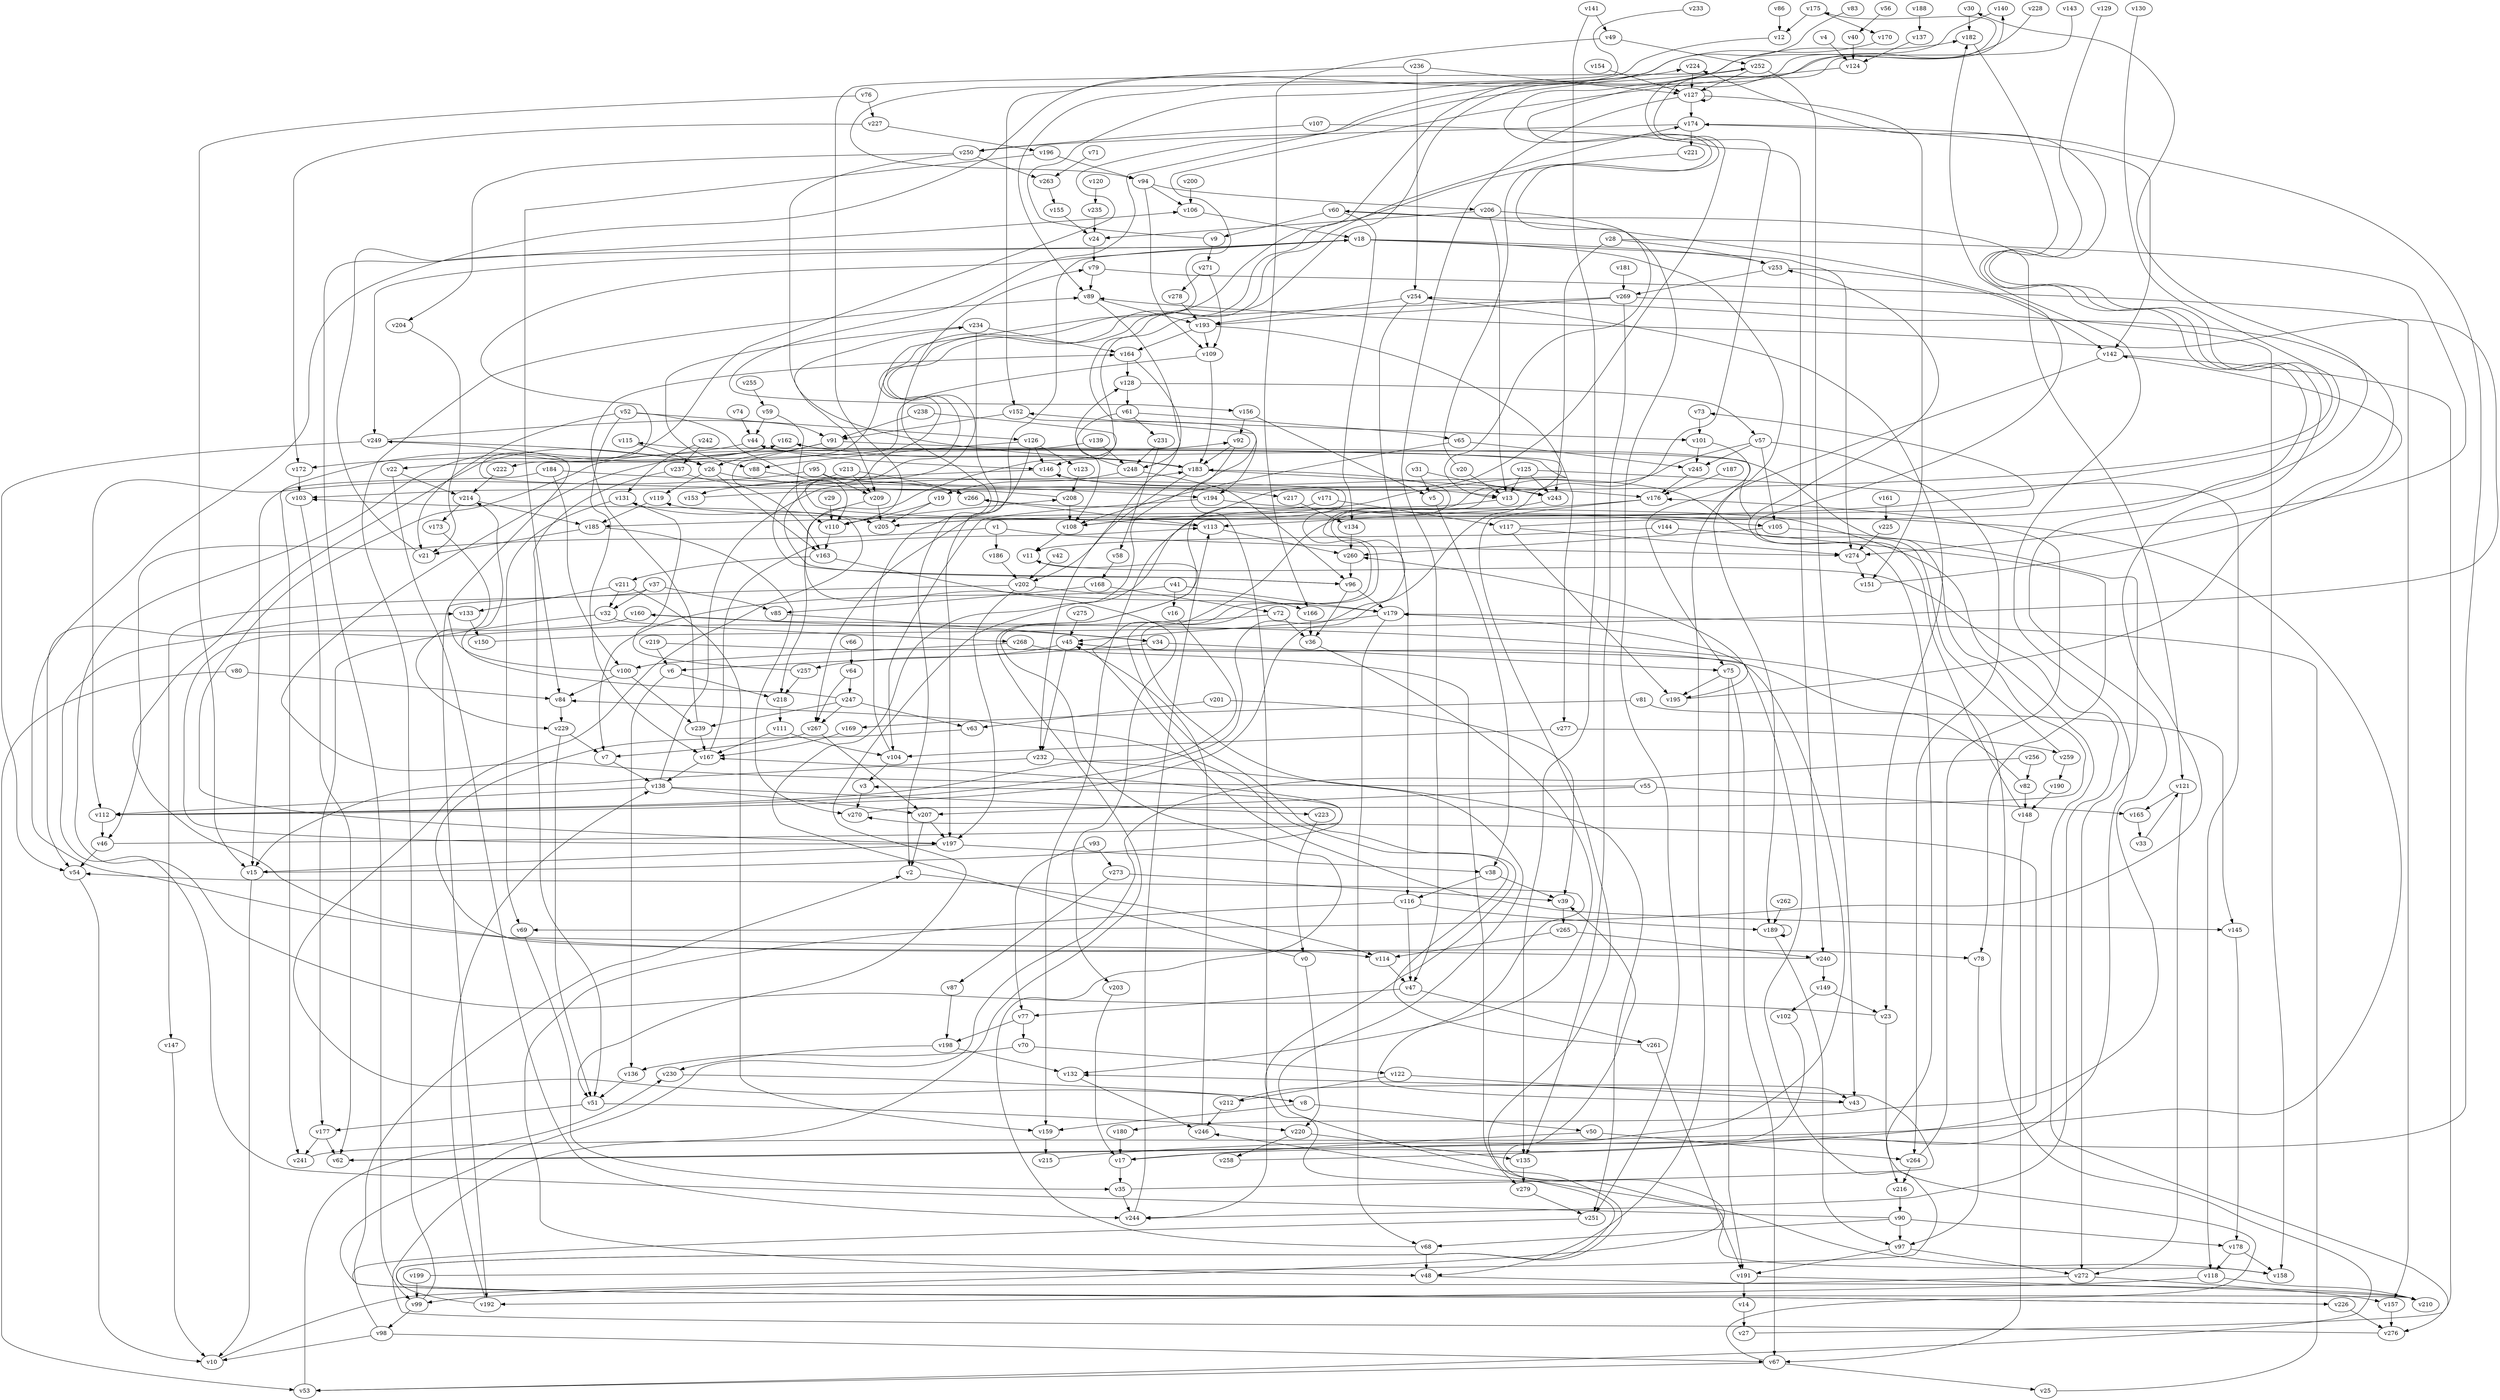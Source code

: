 // Benchmark game 420 - 280 vertices
// time_bound: 137
// targets: v26
digraph G {
    v0 [name="v0", player=0];
    v1 [name="v1", player=0];
    v2 [name="v2", player=1];
    v3 [name="v3", player=0];
    v4 [name="v4", player=1];
    v5 [name="v5", player=1];
    v6 [name="v6", player=0];
    v7 [name="v7", player=1];
    v8 [name="v8", player=1];
    v9 [name="v9", player=0];
    v10 [name="v10", player=0];
    v11 [name="v11", player=0];
    v12 [name="v12", player=0];
    v13 [name="v13", player=0];
    v14 [name="v14", player=0];
    v15 [name="v15", player=1];
    v16 [name="v16", player=1];
    v17 [name="v17", player=1];
    v18 [name="v18", player=1];
    v19 [name="v19", player=1];
    v20 [name="v20", player=0];
    v21 [name="v21", player=1];
    v22 [name="v22", player=1];
    v23 [name="v23", player=0];
    v24 [name="v24", player=0];
    v25 [name="v25", player=1];
    v26 [name="v26", player=1, target=1];
    v27 [name="v27", player=0];
    v28 [name="v28", player=1];
    v29 [name="v29", player=0];
    v30 [name="v30", player=0];
    v31 [name="v31", player=1];
    v32 [name="v32", player=0];
    v33 [name="v33", player=0];
    v34 [name="v34", player=0];
    v35 [name="v35", player=0];
    v36 [name="v36", player=0];
    v37 [name="v37", player=1];
    v38 [name="v38", player=1];
    v39 [name="v39", player=0];
    v40 [name="v40", player=1];
    v41 [name="v41", player=1];
    v42 [name="v42", player=0];
    v43 [name="v43", player=1];
    v44 [name="v44", player=0];
    v45 [name="v45", player=1];
    v46 [name="v46", player=0];
    v47 [name="v47", player=0];
    v48 [name="v48", player=1];
    v49 [name="v49", player=1];
    v50 [name="v50", player=1];
    v51 [name="v51", player=0];
    v52 [name="v52", player=1];
    v53 [name="v53", player=0];
    v54 [name="v54", player=1];
    v55 [name="v55", player=1];
    v56 [name="v56", player=0];
    v57 [name="v57", player=1];
    v58 [name="v58", player=1];
    v59 [name="v59", player=1];
    v60 [name="v60", player=0];
    v61 [name="v61", player=0];
    v62 [name="v62", player=1];
    v63 [name="v63", player=1];
    v64 [name="v64", player=1];
    v65 [name="v65", player=1];
    v66 [name="v66", player=0];
    v67 [name="v67", player=1];
    v68 [name="v68", player=0];
    v69 [name="v69", player=0];
    v70 [name="v70", player=0];
    v71 [name="v71", player=1];
    v72 [name="v72", player=1];
    v73 [name="v73", player=0];
    v74 [name="v74", player=1];
    v75 [name="v75", player=1];
    v76 [name="v76", player=1];
    v77 [name="v77", player=0];
    v78 [name="v78", player=1];
    v79 [name="v79", player=1];
    v80 [name="v80", player=1];
    v81 [name="v81", player=1];
    v82 [name="v82", player=1];
    v83 [name="v83", player=0];
    v84 [name="v84", player=1];
    v85 [name="v85", player=1];
    v86 [name="v86", player=1];
    v87 [name="v87", player=0];
    v88 [name="v88", player=0];
    v89 [name="v89", player=1];
    v90 [name="v90", player=1];
    v91 [name="v91", player=1];
    v92 [name="v92", player=0];
    v93 [name="v93", player=1];
    v94 [name="v94", player=0];
    v95 [name="v95", player=0];
    v96 [name="v96", player=0];
    v97 [name="v97", player=0];
    v98 [name="v98", player=1];
    v99 [name="v99", player=1];
    v100 [name="v100", player=1];
    v101 [name="v101", player=0];
    v102 [name="v102", player=1];
    v103 [name="v103", player=0];
    v104 [name="v104", player=0];
    v105 [name="v105", player=0];
    v106 [name="v106", player=0];
    v107 [name="v107", player=0];
    v108 [name="v108", player=1];
    v109 [name="v109", player=1];
    v110 [name="v110", player=0];
    v111 [name="v111", player=0];
    v112 [name="v112", player=0];
    v113 [name="v113", player=0];
    v114 [name="v114", player=0];
    v115 [name="v115", player=0];
    v116 [name="v116", player=1];
    v117 [name="v117", player=1];
    v118 [name="v118", player=0];
    v119 [name="v119", player=0];
    v120 [name="v120", player=0];
    v121 [name="v121", player=1];
    v122 [name="v122", player=0];
    v123 [name="v123", player=1];
    v124 [name="v124", player=0];
    v125 [name="v125", player=0];
    v126 [name="v126", player=1];
    v127 [name="v127", player=0];
    v128 [name="v128", player=1];
    v129 [name="v129", player=1];
    v130 [name="v130", player=1];
    v131 [name="v131", player=0];
    v132 [name="v132", player=0];
    v133 [name="v133", player=1];
    v134 [name="v134", player=0];
    v135 [name="v135", player=0];
    v136 [name="v136", player=0];
    v137 [name="v137", player=1];
    v138 [name="v138", player=0];
    v139 [name="v139", player=0];
    v140 [name="v140", player=1];
    v141 [name="v141", player=1];
    v142 [name="v142", player=1];
    v143 [name="v143", player=0];
    v144 [name="v144", player=0];
    v145 [name="v145", player=0];
    v146 [name="v146", player=0];
    v147 [name="v147", player=1];
    v148 [name="v148", player=0];
    v149 [name="v149", player=0];
    v150 [name="v150", player=1];
    v151 [name="v151", player=0];
    v152 [name="v152", player=0];
    v153 [name="v153", player=0];
    v154 [name="v154", player=0];
    v155 [name="v155", player=0];
    v156 [name="v156", player=0];
    v157 [name="v157", player=0];
    v158 [name="v158", player=1];
    v159 [name="v159", player=0];
    v160 [name="v160", player=0];
    v161 [name="v161", player=0];
    v162 [name="v162", player=0];
    v163 [name="v163", player=1];
    v164 [name="v164", player=0];
    v165 [name="v165", player=0];
    v166 [name="v166", player=1];
    v167 [name="v167", player=0];
    v168 [name="v168", player=1];
    v169 [name="v169", player=1];
    v170 [name="v170", player=1];
    v171 [name="v171", player=0];
    v172 [name="v172", player=0];
    v173 [name="v173", player=1];
    v174 [name="v174", player=1];
    v175 [name="v175", player=0];
    v176 [name="v176", player=1];
    v177 [name="v177", player=0];
    v178 [name="v178", player=1];
    v179 [name="v179", player=0];
    v180 [name="v180", player=1];
    v181 [name="v181", player=0];
    v182 [name="v182", player=1];
    v183 [name="v183", player=0];
    v184 [name="v184", player=1];
    v185 [name="v185", player=1];
    v186 [name="v186", player=1];
    v187 [name="v187", player=1];
    v188 [name="v188", player=1];
    v189 [name="v189", player=0];
    v190 [name="v190", player=1];
    v191 [name="v191", player=1];
    v192 [name="v192", player=1];
    v193 [name="v193", player=0];
    v194 [name="v194", player=0];
    v195 [name="v195", player=1];
    v196 [name="v196", player=1];
    v197 [name="v197", player=0];
    v198 [name="v198", player=0];
    v199 [name="v199", player=1];
    v200 [name="v200", player=0];
    v201 [name="v201", player=0];
    v202 [name="v202", player=1];
    v203 [name="v203", player=1];
    v204 [name="v204", player=1];
    v205 [name="v205", player=1];
    v206 [name="v206", player=1];
    v207 [name="v207", player=1];
    v208 [name="v208", player=1];
    v209 [name="v209", player=0];
    v210 [name="v210", player=1];
    v211 [name="v211", player=0];
    v212 [name="v212", player=0];
    v213 [name="v213", player=0];
    v214 [name="v214", player=1];
    v215 [name="v215", player=0];
    v216 [name="v216", player=1];
    v217 [name="v217", player=1];
    v218 [name="v218", player=0];
    v219 [name="v219", player=0];
    v220 [name="v220", player=1];
    v221 [name="v221", player=1];
    v222 [name="v222", player=0];
    v223 [name="v223", player=1];
    v224 [name="v224", player=0];
    v225 [name="v225", player=0];
    v226 [name="v226", player=0];
    v227 [name="v227", player=0];
    v228 [name="v228", player=1];
    v229 [name="v229", player=1];
    v230 [name="v230", player=1];
    v231 [name="v231", player=1];
    v232 [name="v232", player=1];
    v233 [name="v233", player=1];
    v234 [name="v234", player=0];
    v235 [name="v235", player=0];
    v236 [name="v236", player=1];
    v237 [name="v237", player=0];
    v238 [name="v238", player=1];
    v239 [name="v239", player=0];
    v240 [name="v240", player=0];
    v241 [name="v241", player=1];
    v242 [name="v242", player=1];
    v243 [name="v243", player=0];
    v244 [name="v244", player=1];
    v245 [name="v245", player=1];
    v246 [name="v246", player=1];
    v247 [name="v247", player=1];
    v248 [name="v248", player=0];
    v249 [name="v249", player=1];
    v250 [name="v250", player=0];
    v251 [name="v251", player=1];
    v252 [name="v252", player=0];
    v253 [name="v253", player=1];
    v254 [name="v254", player=0];
    v255 [name="v255", player=1];
    v256 [name="v256", player=1];
    v257 [name="v257", player=0];
    v258 [name="v258", player=1];
    v259 [name="v259", player=0];
    v260 [name="v260", player=0];
    v261 [name="v261", player=1];
    v262 [name="v262", player=0];
    v263 [name="v263", player=1];
    v264 [name="v264", player=0];
    v265 [name="v265", player=0];
    v266 [name="v266", player=1];
    v267 [name="v267", player=1];
    v268 [name="v268", player=0];
    v269 [name="v269", player=1];
    v270 [name="v270", player=1];
    v271 [name="v271", player=1];
    v272 [name="v272", player=1];
    v273 [name="v273", player=0];
    v274 [name="v274", player=0];
    v275 [name="v275", player=0];
    v276 [name="v276", player=0];
    v277 [name="v277", player=0];
    v278 [name="v278", player=1];
    v279 [name="v279", player=0];

    v0 -> v152 [constraint="t mod 3 == 1"];
    v1 -> v274;
    v2 -> v114;
    v3 -> v270;
    v4 -> v124;
    v5 -> v38;
    v6 -> v218;
    v7 -> v138;
    v8 -> v103 [constraint="t < 6"];
    v9 -> v224 [constraint="t mod 2 == 0"];
    v10 -> v39 [constraint="t >= 4"];
    v11 -> v244 [constraint="t mod 2 == 1"];
    v12 -> v78 [constraint="t < 11"];
    v13 -> v51 [constraint="t mod 3 == 1"];
    v14 -> v27;
    v15 -> v3 [constraint="t >= 1"];
    v16 -> v112 [constraint="t >= 5"];
    v17 -> v182 [constraint="t mod 4 == 2"];
    v18 -> v253;
    v19 -> v110;
    v20 -> v175 [constraint="t >= 4"];
    v21 -> v106;
    v22 -> v214;
    v23 -> v252 [constraint="t < 9"];
    v24 -> v79;
    v25 -> v179;
    v26 -> v163;
    v27 -> v266 [constraint="t >= 5"];
    v28 -> v274 [constraint="t >= 2"];
    v29 -> v110;
    v30 -> v182;
    v31 -> v243;
    v32 -> v177;
    v33 -> v121;
    v34 -> v75;
    v35 -> v132 [constraint="t mod 3 == 1"];
    v36 -> v132 [constraint="t < 9"];
    v37 -> v32;
    v38 -> v39;
    v39 -> v265;
    v40 -> v124;
    v41 -> v7;
    v42 -> v202;
    v43 -> v54 [constraint="t < 6"];
    v44 -> v172;
    v45 -> v257;
    v46 -> v167 [constraint="t >= 2"];
    v47 -> v77;
    v48 -> v210 [constraint="t >= 3"];
    v49 -> v252;
    v50 -> v264;
    v51 -> v177;
    v52 -> v110;
    v53 -> v160 [constraint="t mod 2 == 0"];
    v54 -> v10;
    v55 -> v92 [constraint="t < 5"];
    v56 -> v40 [constraint="t >= 5"];
    v57 -> v112 [constraint="t < 10"];
    v58 -> v168;
    v59 -> v44;
    v60 -> v121;
    v61 -> v65 [constraint="t >= 2"];
    v62 -> v179 [constraint="t >= 3"];
    v63 -> v114 [constraint="t mod 3 == 1"];
    v64 -> v267;
    v65 -> v245;
    v66 -> v64;
    v67 -> v253 [constraint="t mod 4 == 1"];
    v68 -> v11 [constraint="t mod 2 == 1"];
    v69 -> v35;
    v70 -> v136;
    v71 -> v263;
    v72 -> v197 [constraint="t mod 5 == 4"];
    v73 -> v101;
    v74 -> v44;
    v75 -> v191;
    v76 -> v15;
    v77 -> v198;
    v78 -> v97;
    v79 -> v89;
    v80 -> v84;
    v81 -> v145;
    v82 -> v45 [constraint="t mod 4 == 1"];
    v83 -> v156 [constraint="t < 12"];
    v84 -> v229;
    v85 -> v34 [constraint="t >= 3"];
    v86 -> v12;
    v87 -> v198;
    v88 -> v108 [constraint="t mod 2 == 1"];
    v89 -> v248;
    v90 -> v133 [constraint="t < 7"];
    v91 -> v185 [constraint="t mod 4 == 3"];
    v92 -> v244;
    v93 -> v273;
    v94 -> v206 [constraint="t mod 4 == 1"];
    v95 -> v13;
    v96 -> v182 [constraint="t mod 3 == 2"];
    v97 -> v272;
    v98 -> v2;
    v99 -> v89;
    v100 -> v249 [constraint="t >= 5"];
    v101 -> v245;
    v102 -> v62 [constraint="t < 11"];
    v103 -> v62;
    v104 -> v79;
    v105 -> v272;
    v106 -> v18;
    v107 -> v240;
    v108 -> v115 [constraint="t mod 3 == 2"];
    v109 -> v222 [constraint="t >= 5"];
    v110 -> v208 [constraint="t < 10"];
    v111 -> v167;
    v112 -> v46;
    v113 -> v174 [constraint="t mod 4 == 3"];
    v114 -> v47;
    v115 -> v26;
    v116 -> v48;
    v117 -> v30 [constraint="t mod 5 == 1"];
    v118 -> v210;
    v119 -> v185;
    v120 -> v235;
    v121 -> v272;
    v122 -> v212;
    v123 -> v208;
    v124 -> v22 [constraint="t mod 2 == 0"];
    v125 -> v118;
    v126 -> v123;
    v127 -> v127 [constraint="t < 7"];
    v128 -> v61;
    v129 -> v69 [constraint="t >= 2"];
    v130 -> v205 [constraint="t >= 1"];
    v131 -> v205;
    v132 -> v246;
    v133 -> v150;
    v134 -> v260;
    v135 -> v279;
    v136 -> v51;
    v137 -> v124;
    v138 -> v112;
    v139 -> v197 [constraint="t mod 2 == 1"];
    v140 -> v101 [constraint="t >= 3"];
    v141 -> v49;
    v142 -> v276;
    v143 -> v112 [constraint="t < 8"];
    v144 -> v78;
    v145 -> v178;
    v146 -> v153;
    v147 -> v10;
    v148 -> v60 [constraint="t >= 5"];
    v149 -> v23;
    v150 -> v89 [constraint="t >= 4"];
    v151 -> v142 [constraint="t mod 3 == 1"];
    v152 -> v194;
    v153 -> v224 [constraint="t >= 4"];
    v154 -> v127;
    v155 -> v24;
    v156 -> v92;
    v157 -> v276;
    v158 -> v246 [constraint="t < 14"];
    v159 -> v215;
    v160 -> v34;
    v161 -> v225;
    v162 -> v241;
    v163 -> v211;
    v164 -> v128;
    v165 -> v33;
    v166 -> v36;
    v167 -> v138;
    v168 -> v85;
    v169 -> v167;
    v170 -> v89 [constraint="t mod 4 == 2"];
    v171 -> v159;
    v172 -> v103;
    v173 -> v229 [constraint="t >= 1"];
    v174 -> v142;
    v175 -> v12;
    v176 -> v158 [constraint="t < 11"];
    v177 -> v241;
    v178 -> v118;
    v179 -> v68;
    v180 -> v17;
    v181 -> v269;
    v182 -> v180 [constraint="t >= 1"];
    v183 -> v234 [constraint="t >= 3"];
    v184 -> v100;
    v185 -> v21;
    v186 -> v202;
    v187 -> v176;
    v188 -> v137;
    v189 -> v189;
    v190 -> v148;
    v191 -> v210 [constraint="t < 10"];
    v192 -> v162 [constraint="t >= 3"];
    v193 -> v109;
    v194 -> v105;
    v195 -> v254 [constraint="t < 10"];
    v196 -> v94;
    v197 -> v15;
    v198 -> v230;
    v199 -> v260 [constraint="t < 6"];
    v200 -> v106;
    v201 -> v63;
    v202 -> v197;
    v203 -> v17;
    v204 -> v21;
    v205 -> v73 [constraint="t >= 1"];
    v206 -> v24;
    v207 -> v197;
    v208 -> v18 [constraint="t < 12"];
    v209 -> v205;
    v210 -> v183 [constraint="t >= 2"];
    v211 -> v32;
    v212 -> v43 [constraint="t >= 1"];
    v213 -> v266;
    v214 -> v185;
    v215 -> v174 [constraint="t mod 4 == 0"];
    v216 -> v90;
    v217 -> v134;
    v218 -> v111;
    v219 -> v195 [constraint="t >= 1"];
    v220 -> v135;
    v221 -> v96 [constraint="t mod 2 == 0"];
    v222 -> v214;
    v223 -> v0;
    v224 -> v127;
    v225 -> v274;
    v226 -> v276;
    v227 -> v196;
    v228 -> v13 [constraint="t mod 2 == 0"];
    v229 -> v7;
    v230 -> v8;
    v231 -> v58;
    v232 -> v251;
    v233 -> v94 [constraint="t < 15"];
    v234 -> v2;
    v235 -> v24;
    v236 -> v254;
    v237 -> v266;
    v238 -> v146;
    v239 -> v167;
    v240 -> v162 [constraint="t >= 1"];
    v241 -> v119 [constraint="t < 13"];
    v242 -> v237;
    v243 -> v145 [constraint="t < 15"];
    v244 -> v113;
    v245 -> v176;
    v246 -> v45;
    v247 -> v214 [constraint="t mod 5 == 0"];
    v248 -> v19;
    v249 -> v91 [constraint="t >= 4"];
    v250 -> v209;
    v251 -> v226 [constraint="t < 10"];
    v252 -> v43;
    v253 -> v142;
    v254 -> v23;
    v255 -> v59;
    v256 -> v226 [constraint="t < 8"];
    v257 -> v131 [constraint="t < 7"];
    v258 -> v270 [constraint="t mod 4 == 3"];
    v259 -> v146 [constraint="t < 8"];
    v260 -> v96;
    v261 -> v84 [constraint="t mod 3 == 0"];
    v262 -> v189;
    v263 -> v155;
    v264 -> v176;
    v265 -> v240;
    v266 -> v113;
    v267 -> v207;
    v268 -> v100;
    v269 -> v179 [constraint="t mod 5 == 4"];
    v270 -> v44 [constraint="t >= 4"];
    v271 -> v278;
    v272 -> v99;
    v273 -> v39;
    v274 -> v151;
    v275 -> v45;
    v276 -> v140 [constraint="t >= 1"];
    v277 -> v259;
    v278 -> v193;
    v279 -> v251;
    v57 -> v264;
    v227 -> v172;
    v127 -> v174;
    v98 -> v67;
    v80 -> v53;
    v37 -> v147;
    v250 -> v204;
    v184 -> v15;
    v237 -> v51;
    v6 -> v136;
    v95 -> v209;
    v19 -> v205;
    v185 -> v270;
    v234 -> v164;
    v46 -> v54;
    v104 -> v3;
    v28 -> v253;
    v220 -> v258;
    v183 -> v202;
    v8 -> v50;
    v149 -> v102;
    v117 -> v274;
    v162 -> v183;
    v273 -> v87;
    v249 -> v26;
    v52 -> v21;
    v45 -> v232;
    v116 -> v189;
    v184 -> v194;
    v93 -> v77;
    v37 -> v85;
    v252 -> v110;
    v256 -> v82;
    v196 -> v84;
    v138 -> v207;
    v168 -> v72;
    v76 -> v227;
    v248 -> v128;
    v271 -> v109;
    v55 -> v207;
    v18 -> v197;
    v118 -> v192;
    v212 -> v246;
    v116 -> v47;
    v268 -> v279;
    v264 -> v216;
    v206 -> v251;
    v75 -> v67;
    v183 -> v176;
    v107 -> v250;
    v20 -> v13;
    v23 -> v216;
    v96 -> v179;
    v249 -> v54;
    v65 -> v108;
    v35 -> v244;
    v213 -> v209;
    v47 -> v261;
    v75 -> v195;
    v192 -> v138;
    v89 -> v193;
    v254 -> v193;
    v247 -> v239;
    v1 -> v46;
    v32 -> v268;
    v31 -> v5;
    v257 -> v218;
    v17 -> v35;
    v117 -> v195;
    v126 -> v146;
    v201 -> v39;
    v179 -> v45;
    v267 -> v7;
    v175 -> v170;
    v125 -> v13;
    v61 -> v231;
    v57 -> v245;
    v67 -> v25;
    v269 -> v193;
    v131 -> v69;
    v239 -> v164;
    v68 -> v48;
    v272 -> v157;
    v202 -> v192;
    v52 -> v167;
    v26 -> v119;
    v234 -> v88;
    v176 -> v113;
    v247 -> v63;
    v100 -> v84;
    v252 -> v127;
    v122 -> v43;
    v70 -> v122;
    v138 -> v183;
    v55 -> v165;
    v64 -> v247;
    v238 -> v91;
    v72 -> v36;
    v144 -> v11;
    v269 -> v158;
    v128 -> v57;
    v189 -> v97;
    v57 -> v105;
    v265 -> v114;
    v277 -> v104;
    v138 -> v223;
    v105 -> v260;
    v194 -> v104;
    v193 -> v277;
    v44 -> v146;
    v177 -> v62;
    v248 -> v96;
    v229 -> v51;
    v209 -> v218;
    v126 -> v88;
    v59 -> v110;
    v253 -> v269;
    v41 -> v16;
    v52 -> v126;
    v28 -> v243;
    v8 -> v159;
    v77 -> v70;
    v53 -> v230;
    v92 -> v183;
    v202 -> v166;
    v113 -> v260;
    v94 -> v109;
    v121 -> v165;
    v139 -> v248;
    v18 -> v274;
    v18 -> v189;
    v142 -> v48;
    v193 -> v164;
    v174 -> v250;
    v101 -> v75;
    v15 -> v10;
    v60 -> v134;
    v152 -> v91;
    v79 -> v157;
    v207 -> v2;
    v50 -> v17;
    v199 -> v99;
    v197 -> v38;
    v261 -> v191;
    v240 -> v149;
    v108 -> v11;
    v38 -> v116;
    v60 -> v9;
    v211 -> v159;
    v174 -> v221;
    v232 -> v15;
    v127 -> v151;
    v167 -> v113;
    v26 -> v217;
    v100 -> v239;
    v141 -> v135;
    v67 -> v53;
    v259 -> v190;
    v82 -> v148;
    v61 -> v108;
    v127 -> v47;
    v81 -> v169;
    v178 -> v158;
    v171 -> v117;
    v236 -> v152;
    v208 -> v108;
    v125 -> v243;
    v110 -> v163;
    v109 -> v183;
    v49 -> v166;
    v91 -> v163;
    v97 -> v191;
    v91 -> v26;
    v250 -> v263;
    v95 -> v112;
    v34 -> v6;
    v90 -> v68;
    v156 -> v5;
    v198 -> v132;
    v18 -> v99;
    v94 -> v106;
    v231 -> v248;
    v206 -> v13;
    v191 -> v14;
    v126 -> v267;
    v163 -> v203;
    v148 -> v67;
    v213 -> v103;
    v51 -> v220;
    v214 -> v173;
    v90 -> v178;
    v1 -> v186;
    v22 -> v244;
    v99 -> v98;
    v0 -> v220;
    v242 -> v131;
    v236 -> v127;
    v247 -> v267;
    v111 -> v104;
    v90 -> v97;
    v211 -> v133;
    v9 -> v271;
    v160 -> v54;
    v269 -> v135;
    v254 -> v116;
    v219 -> v6;
    v98 -> v10;
    v146 -> v243;
    v164 -> v232;
    v18 -> v249;
    v41 -> v179;
    v96 -> v36;
}
